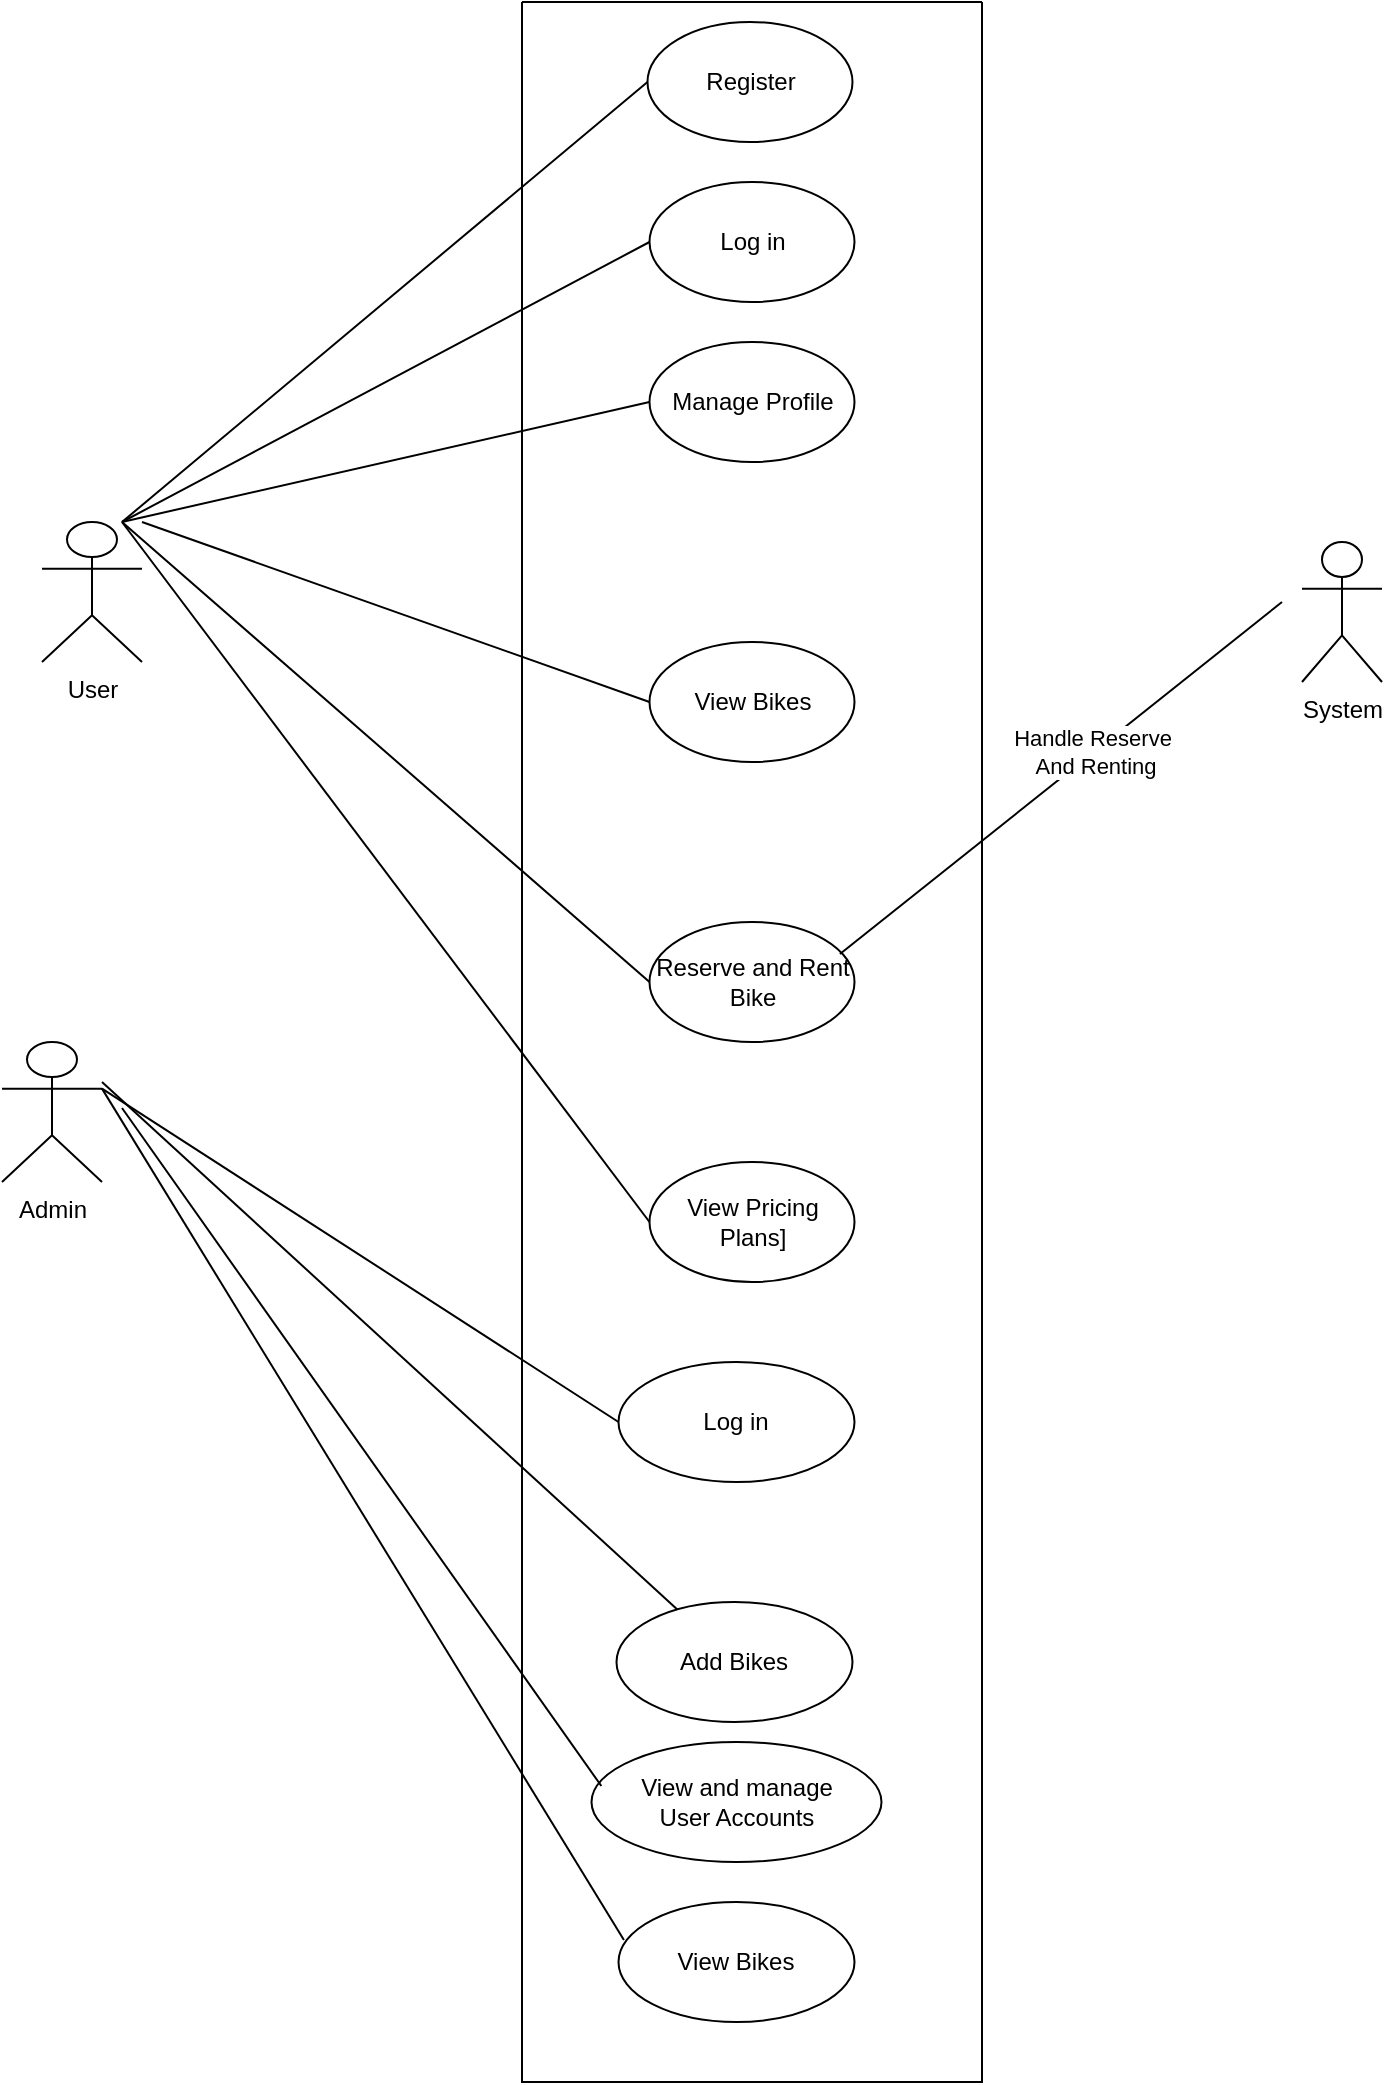 <mxfile version="26.0.16">
  <diagram id="C5RBs43oDa-KdzZeNtuy" name="Page-1">
    <mxGraphModel dx="1760" dy="2105" grid="1" gridSize="10" guides="1" tooltips="1" connect="1" arrows="1" fold="1" page="1" pageScale="1" pageWidth="827" pageHeight="1169" math="0" shadow="0">
      <root>
        <mxCell id="WIyWlLk6GJQsqaUBKTNV-0" />
        <mxCell id="WIyWlLk6GJQsqaUBKTNV-1" parent="WIyWlLk6GJQsqaUBKTNV-0" />
        <mxCell id="kn5l2HJR6OhcNnQXECwI-0" value="" style="swimlane;startSize=0;" parent="WIyWlLk6GJQsqaUBKTNV-1" vertex="1">
          <mxGeometry x="310" y="-80" width="230" height="1040" as="geometry" />
        </mxCell>
        <mxCell id="kn5l2HJR6OhcNnQXECwI-28" value="Register" style="ellipse;whiteSpace=wrap;html=1;" parent="kn5l2HJR6OhcNnQXECwI-0" vertex="1">
          <mxGeometry x="62.75" y="10" width="102.5" height="60" as="geometry" />
        </mxCell>
        <mxCell id="kn5l2HJR6OhcNnQXECwI-29" value="Log in" style="ellipse;whiteSpace=wrap;html=1;" parent="kn5l2HJR6OhcNnQXECwI-0" vertex="1">
          <mxGeometry x="63.75" y="90" width="102.5" height="60" as="geometry" />
        </mxCell>
        <mxCell id="kn5l2HJR6OhcNnQXECwI-30" value="Manage Profile" style="ellipse;whiteSpace=wrap;html=1;" parent="kn5l2HJR6OhcNnQXECwI-0" vertex="1">
          <mxGeometry x="63.75" y="170" width="102.5" height="60" as="geometry" />
        </mxCell>
        <mxCell id="kn5l2HJR6OhcNnQXECwI-32" value="View Bikes" style="ellipse;whiteSpace=wrap;html=1;" parent="kn5l2HJR6OhcNnQXECwI-0" vertex="1">
          <mxGeometry x="63.75" y="320" width="102.5" height="60" as="geometry" />
        </mxCell>
        <mxCell id="kn5l2HJR6OhcNnQXECwI-40" value="Reserve and Rent&lt;div&gt;Bike&lt;/div&gt;" style="ellipse;whiteSpace=wrap;html=1;" parent="kn5l2HJR6OhcNnQXECwI-0" vertex="1">
          <mxGeometry x="63.75" y="460" width="102.5" height="60" as="geometry" />
        </mxCell>
        <mxCell id="kn5l2HJR6OhcNnQXECwI-45" value="View Pricing Plans]" style="ellipse;whiteSpace=wrap;html=1;" parent="kn5l2HJR6OhcNnQXECwI-0" vertex="1">
          <mxGeometry x="63.75" y="580" width="102.5" height="60" as="geometry" />
        </mxCell>
        <mxCell id="kn5l2HJR6OhcNnQXECwI-47" value="Log in" style="ellipse;whiteSpace=wrap;html=1;" parent="kn5l2HJR6OhcNnQXECwI-0" vertex="1">
          <mxGeometry x="48.25" y="680" width="118" height="60" as="geometry" />
        </mxCell>
        <mxCell id="kn5l2HJR6OhcNnQXECwI-68" value="View Bikes" style="ellipse;whiteSpace=wrap;html=1;" parent="kn5l2HJR6OhcNnQXECwI-0" vertex="1">
          <mxGeometry x="48.25" y="950" width="118" height="60" as="geometry" />
        </mxCell>
        <mxCell id="5kcNRmDQu4GQLl1mhQVt-0" value="View and manage&lt;div&gt;User Accounts&lt;/div&gt;" style="ellipse;whiteSpace=wrap;html=1;" vertex="1" parent="kn5l2HJR6OhcNnQXECwI-0">
          <mxGeometry x="34.75" y="870" width="145" height="60" as="geometry" />
        </mxCell>
        <mxCell id="5kcNRmDQu4GQLl1mhQVt-2" value="Add Bikes" style="ellipse;whiteSpace=wrap;html=1;" vertex="1" parent="kn5l2HJR6OhcNnQXECwI-0">
          <mxGeometry x="47.25" y="800" width="118" height="60" as="geometry" />
        </mxCell>
        <mxCell id="kn5l2HJR6OhcNnQXECwI-1" value="User" style="shape=umlActor;verticalLabelPosition=bottom;verticalAlign=top;html=1;outlineConnect=0;" parent="WIyWlLk6GJQsqaUBKTNV-1" vertex="1">
          <mxGeometry x="70" y="180" width="50" height="70" as="geometry" />
        </mxCell>
        <mxCell id="kn5l2HJR6OhcNnQXECwI-2" value="System" style="shape=umlActor;verticalLabelPosition=bottom;verticalAlign=top;html=1;outlineConnect=0;" parent="WIyWlLk6GJQsqaUBKTNV-1" vertex="1">
          <mxGeometry x="700" y="190" width="40" height="70" as="geometry" />
        </mxCell>
        <mxCell id="kn5l2HJR6OhcNnQXECwI-3" value="Admin" style="shape=umlActor;verticalLabelPosition=bottom;verticalAlign=top;html=1;outlineConnect=0;" parent="WIyWlLk6GJQsqaUBKTNV-1" vertex="1">
          <mxGeometry x="50" y="440" width="50" height="70" as="geometry" />
        </mxCell>
        <mxCell id="kn5l2HJR6OhcNnQXECwI-48" value="" style="endArrow=none;html=1;rounded=0;entryX=0;entryY=0.5;entryDx=0;entryDy=0;" parent="WIyWlLk6GJQsqaUBKTNV-1" target="kn5l2HJR6OhcNnQXECwI-28" edge="1">
          <mxGeometry width="50" height="50" relative="1" as="geometry">
            <mxPoint x="110" y="180" as="sourcePoint" />
            <mxPoint x="160" y="130" as="targetPoint" />
          </mxGeometry>
        </mxCell>
        <mxCell id="kn5l2HJR6OhcNnQXECwI-49" value="" style="endArrow=none;html=1;rounded=0;entryX=0;entryY=0.5;entryDx=0;entryDy=0;" parent="WIyWlLk6GJQsqaUBKTNV-1" target="kn5l2HJR6OhcNnQXECwI-29" edge="1">
          <mxGeometry width="50" height="50" relative="1" as="geometry">
            <mxPoint x="110" y="180" as="sourcePoint" />
            <mxPoint x="383" y="-30" as="targetPoint" />
          </mxGeometry>
        </mxCell>
        <mxCell id="kn5l2HJR6OhcNnQXECwI-50" value="" style="endArrow=none;html=1;rounded=0;entryX=0;entryY=0.5;entryDx=0;entryDy=0;" parent="WIyWlLk6GJQsqaUBKTNV-1" target="kn5l2HJR6OhcNnQXECwI-45" edge="1">
          <mxGeometry width="50" height="50" relative="1" as="geometry">
            <mxPoint x="110" y="180" as="sourcePoint" />
            <mxPoint x="440" y="580" as="targetPoint" />
          </mxGeometry>
        </mxCell>
        <mxCell id="kn5l2HJR6OhcNnQXECwI-51" value="" style="endArrow=none;html=1;rounded=0;entryX=0;entryY=0.5;entryDx=0;entryDy=0;" parent="WIyWlLk6GJQsqaUBKTNV-1" target="kn5l2HJR6OhcNnQXECwI-30" edge="1">
          <mxGeometry width="50" height="50" relative="1" as="geometry">
            <mxPoint x="110" y="180" as="sourcePoint" />
            <mxPoint x="440" y="190" as="targetPoint" />
          </mxGeometry>
        </mxCell>
        <mxCell id="kn5l2HJR6OhcNnQXECwI-53" value="" style="endArrow=none;html=1;rounded=0;entryX=0;entryY=0.5;entryDx=0;entryDy=0;" parent="WIyWlLk6GJQsqaUBKTNV-1" target="kn5l2HJR6OhcNnQXECwI-32" edge="1">
          <mxGeometry width="50" height="50" relative="1" as="geometry">
            <mxPoint x="120" y="180" as="sourcePoint" />
            <mxPoint x="394" y="140" as="targetPoint" />
          </mxGeometry>
        </mxCell>
        <mxCell id="kn5l2HJR6OhcNnQXECwI-55" value="" style="endArrow=none;html=1;rounded=0;entryX=0;entryY=0.5;entryDx=0;entryDy=0;" parent="WIyWlLk6GJQsqaUBKTNV-1" target="kn5l2HJR6OhcNnQXECwI-40" edge="1">
          <mxGeometry width="50" height="50" relative="1" as="geometry">
            <mxPoint x="110" y="180" as="sourcePoint" />
            <mxPoint x="414" y="160" as="targetPoint" />
          </mxGeometry>
        </mxCell>
        <mxCell id="kn5l2HJR6OhcNnQXECwI-62" value="" style="endArrow=none;html=1;rounded=0;entryX=0;entryY=0.5;entryDx=0;entryDy=0;exitX=1;exitY=0.333;exitDx=0;exitDy=0;exitPerimeter=0;" parent="WIyWlLk6GJQsqaUBKTNV-1" source="kn5l2HJR6OhcNnQXECwI-3" target="kn5l2HJR6OhcNnQXECwI-47" edge="1">
          <mxGeometry width="50" height="50" relative="1" as="geometry">
            <mxPoint x="100" y="660" as="sourcePoint" />
            <mxPoint x="150" y="610" as="targetPoint" />
          </mxGeometry>
        </mxCell>
        <mxCell id="kn5l2HJR6OhcNnQXECwI-63" value="" style="endArrow=none;html=1;rounded=0;exitX=0.929;exitY=0.267;exitDx=0;exitDy=0;exitPerimeter=0;" parent="WIyWlLk6GJQsqaUBKTNV-1" source="kn5l2HJR6OhcNnQXECwI-40" edge="1">
          <mxGeometry width="50" height="50" relative="1" as="geometry">
            <mxPoint x="640" y="270" as="sourcePoint" />
            <mxPoint x="690" y="220" as="targetPoint" />
          </mxGeometry>
        </mxCell>
        <mxCell id="kn5l2HJR6OhcNnQXECwI-64" value="&lt;div&gt;Handle Reserve&lt;/div&gt;&lt;div&gt;&amp;nbsp;And Renting&lt;/div&gt;" style="edgeLabel;html=1;align=center;verticalAlign=middle;resizable=0;points=[];" parent="kn5l2HJR6OhcNnQXECwI-63" vertex="1" connectable="0">
          <mxGeometry x="0.148" y="1" relative="1" as="geometry">
            <mxPoint as="offset" />
          </mxGeometry>
        </mxCell>
        <mxCell id="5kcNRmDQu4GQLl1mhQVt-1" value="" style="endArrow=none;html=1;rounded=0;entryX=0.034;entryY=0.367;entryDx=0;entryDy=0;exitX=1;exitY=0.333;exitDx=0;exitDy=0;exitPerimeter=0;entryPerimeter=0;" edge="1" parent="WIyWlLk6GJQsqaUBKTNV-1" target="5kcNRmDQu4GQLl1mhQVt-0">
          <mxGeometry width="50" height="50" relative="1" as="geometry">
            <mxPoint x="110" y="473" as="sourcePoint" />
            <mxPoint x="368" y="640" as="targetPoint" />
          </mxGeometry>
        </mxCell>
        <mxCell id="kn5l2HJR6OhcNnQXECwI-60" value="" style="endArrow=none;html=1;rounded=0;exitX=1;exitY=0.333;exitDx=0;exitDy=0;exitPerimeter=0;entryX=0.023;entryY=0.317;entryDx=0;entryDy=0;entryPerimeter=0;" parent="WIyWlLk6GJQsqaUBKTNV-1" source="kn5l2HJR6OhcNnQXECwI-3" edge="1" target="kn5l2HJR6OhcNnQXECwI-68">
          <mxGeometry width="50" height="50" relative="1" as="geometry">
            <mxPoint x="100" y="470" as="sourcePoint" />
            <mxPoint x="366" y="1056.67" as="targetPoint" />
          </mxGeometry>
        </mxCell>
        <mxCell id="5kcNRmDQu4GQLl1mhQVt-3" value="" style="endArrow=none;html=1;rounded=0;" edge="1" parent="WIyWlLk6GJQsqaUBKTNV-1" target="5kcNRmDQu4GQLl1mhQVt-2">
          <mxGeometry width="50" height="50" relative="1" as="geometry">
            <mxPoint x="100" y="460" as="sourcePoint" />
            <mxPoint x="368" y="640" as="targetPoint" />
          </mxGeometry>
        </mxCell>
      </root>
    </mxGraphModel>
  </diagram>
</mxfile>
